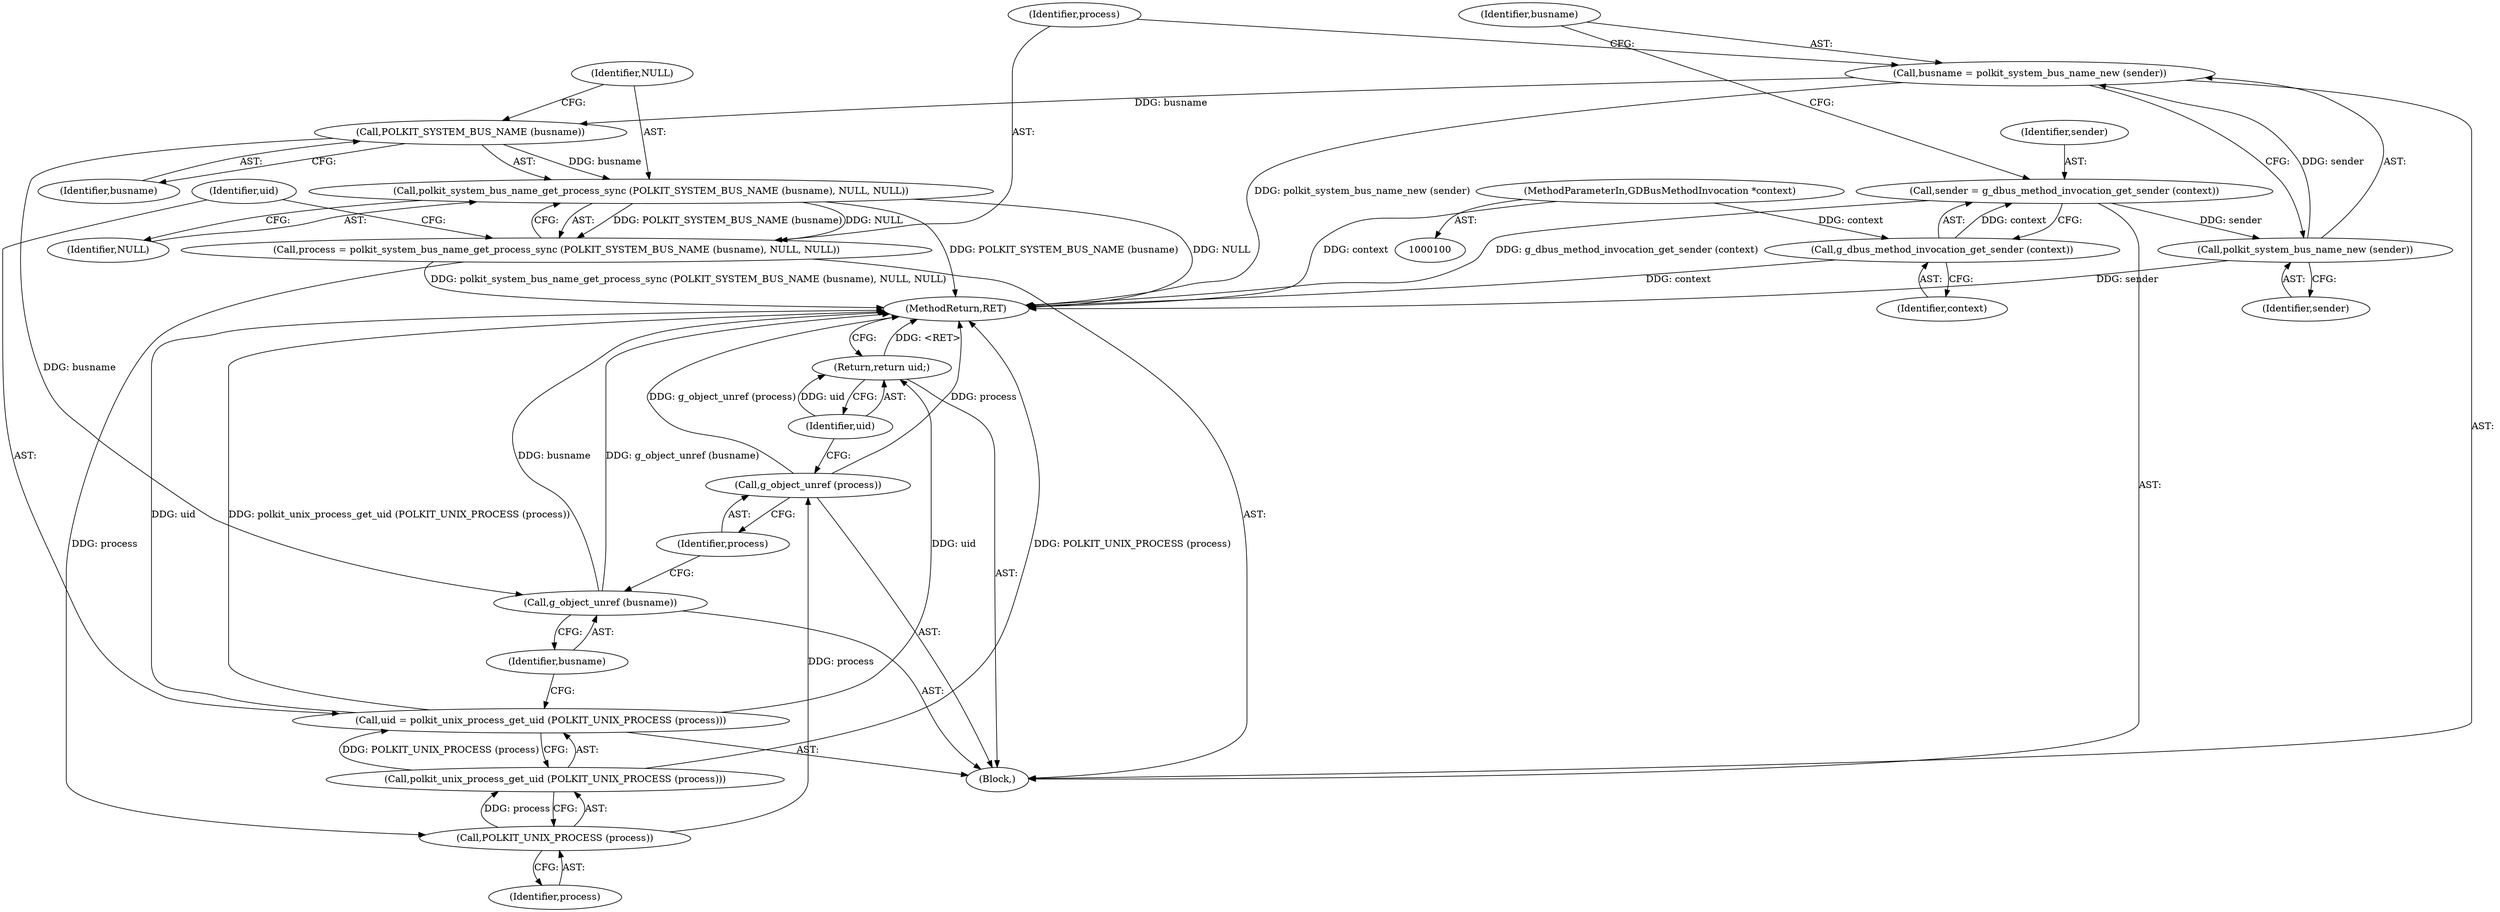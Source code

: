 digraph "1_accountsservice_bd51aa4cdac380f55d607f4ffdf2ab3c00d08721@API" {
"1000111" [label="(Call,busname = polkit_system_bus_name_new (sender))"];
"1000113" [label="(Call,polkit_system_bus_name_new (sender))"];
"1000107" [label="(Call,sender = g_dbus_method_invocation_get_sender (context))"];
"1000109" [label="(Call,g_dbus_method_invocation_get_sender (context))"];
"1000101" [label="(MethodParameterIn,GDBusMethodInvocation *context)"];
"1000118" [label="(Call,POLKIT_SYSTEM_BUS_NAME (busname))"];
"1000117" [label="(Call,polkit_system_bus_name_get_process_sync (POLKIT_SYSTEM_BUS_NAME (busname), NULL, NULL))"];
"1000115" [label="(Call,process = polkit_system_bus_name_get_process_sync (POLKIT_SYSTEM_BUS_NAME (busname), NULL, NULL))"];
"1000125" [label="(Call,POLKIT_UNIX_PROCESS (process))"];
"1000124" [label="(Call,polkit_unix_process_get_uid (POLKIT_UNIX_PROCESS (process)))"];
"1000122" [label="(Call,uid = polkit_unix_process_get_uid (POLKIT_UNIX_PROCESS (process)))"];
"1000131" [label="(Return,return uid;)"];
"1000129" [label="(Call,g_object_unref (process))"];
"1000127" [label="(Call,g_object_unref (busname))"];
"1000126" [label="(Identifier,process)"];
"1000128" [label="(Identifier,busname)"];
"1000122" [label="(Call,uid = polkit_unix_process_get_uid (POLKIT_UNIX_PROCESS (process)))"];
"1000130" [label="(Identifier,process)"];
"1000111" [label="(Call,busname = polkit_system_bus_name_new (sender))"];
"1000109" [label="(Call,g_dbus_method_invocation_get_sender (context))"];
"1000117" [label="(Call,polkit_system_bus_name_get_process_sync (POLKIT_SYSTEM_BUS_NAME (busname), NULL, NULL))"];
"1000110" [label="(Identifier,context)"];
"1000113" [label="(Call,polkit_system_bus_name_new (sender))"];
"1000120" [label="(Identifier,NULL)"];
"1000101" [label="(MethodParameterIn,GDBusMethodInvocation *context)"];
"1000118" [label="(Call,POLKIT_SYSTEM_BUS_NAME (busname))"];
"1000119" [label="(Identifier,busname)"];
"1000108" [label="(Identifier,sender)"];
"1000124" [label="(Call,polkit_unix_process_get_uid (POLKIT_UNIX_PROCESS (process)))"];
"1000129" [label="(Call,g_object_unref (process))"];
"1000133" [label="(MethodReturn,RET)"];
"1000131" [label="(Return,return uid;)"];
"1000107" [label="(Call,sender = g_dbus_method_invocation_get_sender (context))"];
"1000125" [label="(Call,POLKIT_UNIX_PROCESS (process))"];
"1000127" [label="(Call,g_object_unref (busname))"];
"1000112" [label="(Identifier,busname)"];
"1000102" [label="(Block,)"];
"1000116" [label="(Identifier,process)"];
"1000115" [label="(Call,process = polkit_system_bus_name_get_process_sync (POLKIT_SYSTEM_BUS_NAME (busname), NULL, NULL))"];
"1000114" [label="(Identifier,sender)"];
"1000132" [label="(Identifier,uid)"];
"1000121" [label="(Identifier,NULL)"];
"1000123" [label="(Identifier,uid)"];
"1000111" -> "1000102"  [label="AST: "];
"1000111" -> "1000113"  [label="CFG: "];
"1000112" -> "1000111"  [label="AST: "];
"1000113" -> "1000111"  [label="AST: "];
"1000116" -> "1000111"  [label="CFG: "];
"1000111" -> "1000133"  [label="DDG: polkit_system_bus_name_new (sender)"];
"1000113" -> "1000111"  [label="DDG: sender"];
"1000111" -> "1000118"  [label="DDG: busname"];
"1000113" -> "1000114"  [label="CFG: "];
"1000114" -> "1000113"  [label="AST: "];
"1000113" -> "1000133"  [label="DDG: sender"];
"1000107" -> "1000113"  [label="DDG: sender"];
"1000107" -> "1000102"  [label="AST: "];
"1000107" -> "1000109"  [label="CFG: "];
"1000108" -> "1000107"  [label="AST: "];
"1000109" -> "1000107"  [label="AST: "];
"1000112" -> "1000107"  [label="CFG: "];
"1000107" -> "1000133"  [label="DDG: g_dbus_method_invocation_get_sender (context)"];
"1000109" -> "1000107"  [label="DDG: context"];
"1000109" -> "1000110"  [label="CFG: "];
"1000110" -> "1000109"  [label="AST: "];
"1000109" -> "1000133"  [label="DDG: context"];
"1000101" -> "1000109"  [label="DDG: context"];
"1000101" -> "1000100"  [label="AST: "];
"1000101" -> "1000133"  [label="DDG: context"];
"1000118" -> "1000117"  [label="AST: "];
"1000118" -> "1000119"  [label="CFG: "];
"1000119" -> "1000118"  [label="AST: "];
"1000120" -> "1000118"  [label="CFG: "];
"1000118" -> "1000117"  [label="DDG: busname"];
"1000118" -> "1000127"  [label="DDG: busname"];
"1000117" -> "1000115"  [label="AST: "];
"1000117" -> "1000121"  [label="CFG: "];
"1000120" -> "1000117"  [label="AST: "];
"1000121" -> "1000117"  [label="AST: "];
"1000115" -> "1000117"  [label="CFG: "];
"1000117" -> "1000133"  [label="DDG: POLKIT_SYSTEM_BUS_NAME (busname)"];
"1000117" -> "1000133"  [label="DDG: NULL"];
"1000117" -> "1000115"  [label="DDG: POLKIT_SYSTEM_BUS_NAME (busname)"];
"1000117" -> "1000115"  [label="DDG: NULL"];
"1000115" -> "1000102"  [label="AST: "];
"1000116" -> "1000115"  [label="AST: "];
"1000123" -> "1000115"  [label="CFG: "];
"1000115" -> "1000133"  [label="DDG: polkit_system_bus_name_get_process_sync (POLKIT_SYSTEM_BUS_NAME (busname), NULL, NULL)"];
"1000115" -> "1000125"  [label="DDG: process"];
"1000125" -> "1000124"  [label="AST: "];
"1000125" -> "1000126"  [label="CFG: "];
"1000126" -> "1000125"  [label="AST: "];
"1000124" -> "1000125"  [label="CFG: "];
"1000125" -> "1000124"  [label="DDG: process"];
"1000125" -> "1000129"  [label="DDG: process"];
"1000124" -> "1000122"  [label="AST: "];
"1000122" -> "1000124"  [label="CFG: "];
"1000124" -> "1000133"  [label="DDG: POLKIT_UNIX_PROCESS (process)"];
"1000124" -> "1000122"  [label="DDG: POLKIT_UNIX_PROCESS (process)"];
"1000122" -> "1000102"  [label="AST: "];
"1000123" -> "1000122"  [label="AST: "];
"1000128" -> "1000122"  [label="CFG: "];
"1000122" -> "1000133"  [label="DDG: uid"];
"1000122" -> "1000133"  [label="DDG: polkit_unix_process_get_uid (POLKIT_UNIX_PROCESS (process))"];
"1000122" -> "1000131"  [label="DDG: uid"];
"1000131" -> "1000102"  [label="AST: "];
"1000131" -> "1000132"  [label="CFG: "];
"1000132" -> "1000131"  [label="AST: "];
"1000133" -> "1000131"  [label="CFG: "];
"1000131" -> "1000133"  [label="DDG: <RET>"];
"1000132" -> "1000131"  [label="DDG: uid"];
"1000129" -> "1000102"  [label="AST: "];
"1000129" -> "1000130"  [label="CFG: "];
"1000130" -> "1000129"  [label="AST: "];
"1000132" -> "1000129"  [label="CFG: "];
"1000129" -> "1000133"  [label="DDG: process"];
"1000129" -> "1000133"  [label="DDG: g_object_unref (process)"];
"1000127" -> "1000102"  [label="AST: "];
"1000127" -> "1000128"  [label="CFG: "];
"1000128" -> "1000127"  [label="AST: "];
"1000130" -> "1000127"  [label="CFG: "];
"1000127" -> "1000133"  [label="DDG: g_object_unref (busname)"];
"1000127" -> "1000133"  [label="DDG: busname"];
}

